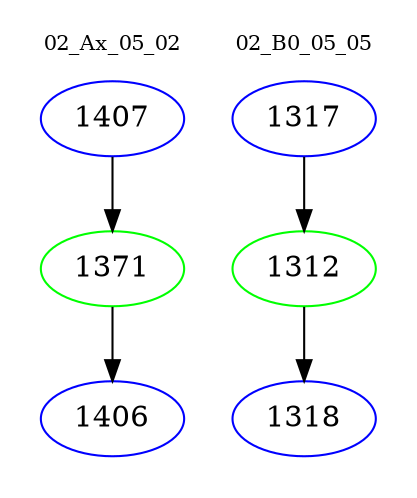digraph{
subgraph cluster_0 {
color = white
label = "02_Ax_05_02";
fontsize=10;
T0_1407 [label="1407", color="blue"]
T0_1407 -> T0_1371 [color="black"]
T0_1371 [label="1371", color="green"]
T0_1371 -> T0_1406 [color="black"]
T0_1406 [label="1406", color="blue"]
}
subgraph cluster_1 {
color = white
label = "02_B0_05_05";
fontsize=10;
T1_1317 [label="1317", color="blue"]
T1_1317 -> T1_1312 [color="black"]
T1_1312 [label="1312", color="green"]
T1_1312 -> T1_1318 [color="black"]
T1_1318 [label="1318", color="blue"]
}
}
